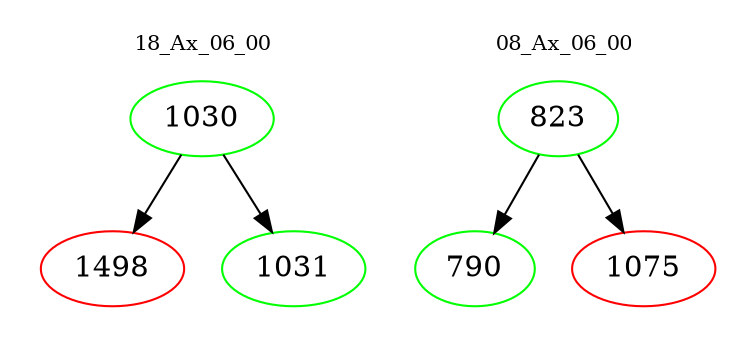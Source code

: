 digraph{
subgraph cluster_0 {
color = white
label = "18_Ax_06_00";
fontsize=10;
T0_1030 [label="1030", color="green"]
T0_1030 -> T0_1498 [color="black"]
T0_1498 [label="1498", color="red"]
T0_1030 -> T0_1031 [color="black"]
T0_1031 [label="1031", color="green"]
}
subgraph cluster_1 {
color = white
label = "08_Ax_06_00";
fontsize=10;
T1_823 [label="823", color="green"]
T1_823 -> T1_790 [color="black"]
T1_790 [label="790", color="green"]
T1_823 -> T1_1075 [color="black"]
T1_1075 [label="1075", color="red"]
}
}
